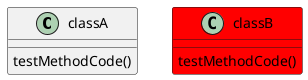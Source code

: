 {
  "sha1": "kk8dez5cluhtl0udapg4q36odyp4cbc",
  "insertion": {
    "when": "2024-06-03T18:59:33.076Z",
    "url": "http://forum.plantuml.net/7287/change-classfontcolor-dynamically-between-class-boxes",
    "user": "plantuml@gmail.com"
  }
}
@startuml
class classA {
testMethodCode()        
}

class classB #f00 {
testMethodCode()       
}
@enduml
